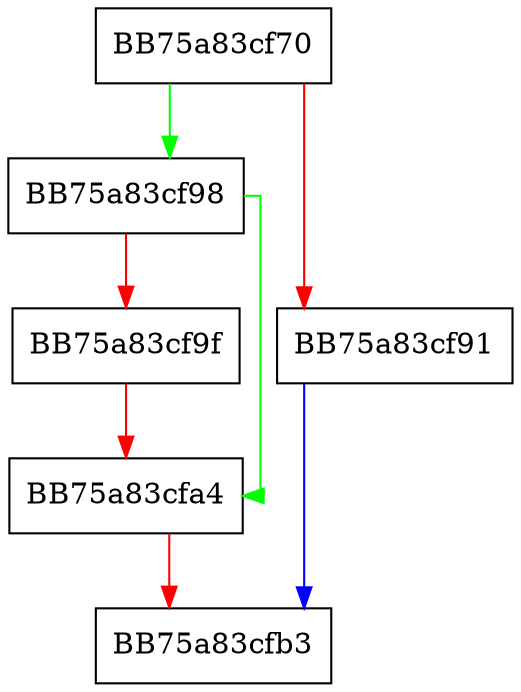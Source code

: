 digraph FindDetection {
  node [shape="box"];
  graph [splines=ortho];
  BB75a83cf70 -> BB75a83cf98 [color="green"];
  BB75a83cf70 -> BB75a83cf91 [color="red"];
  BB75a83cf91 -> BB75a83cfb3 [color="blue"];
  BB75a83cf98 -> BB75a83cfa4 [color="green"];
  BB75a83cf98 -> BB75a83cf9f [color="red"];
  BB75a83cf9f -> BB75a83cfa4 [color="red"];
  BB75a83cfa4 -> BB75a83cfb3 [color="red"];
}